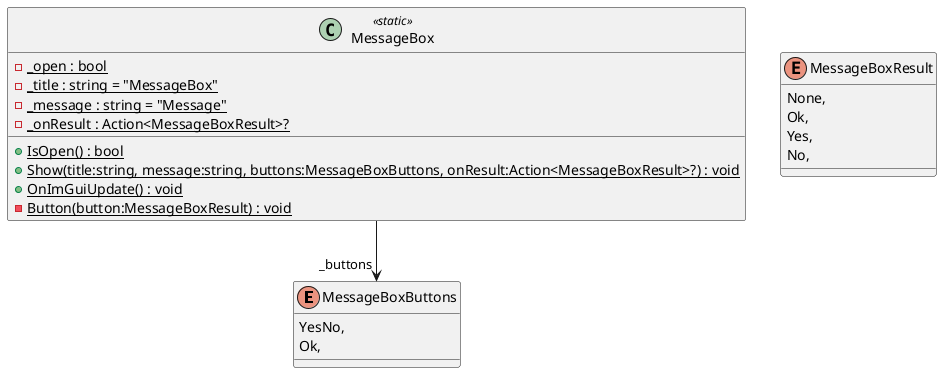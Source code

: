 @startuml
enum MessageBoxButtons {
    YesNo,
    Ok,
}
enum MessageBoxResult {
    None,
    Ok,
    Yes,
    No,
}
class MessageBox <<static>> {
    - {static} _open : bool
    - {static} _title : string = "MessageBox"
    - {static} _message : string = "Message"
    - {static} _onResult : Action<MessageBoxResult>?
    + {static} IsOpen() : bool
    + {static} Show(title:string, message:string, buttons:MessageBoxButtons, onResult:Action<MessageBoxResult>?) : void
    + {static} OnImGuiUpdate() : void
    - {static} Button(button:MessageBoxResult) : void
}
MessageBox --> "_buttons" MessageBoxButtons
@enduml
